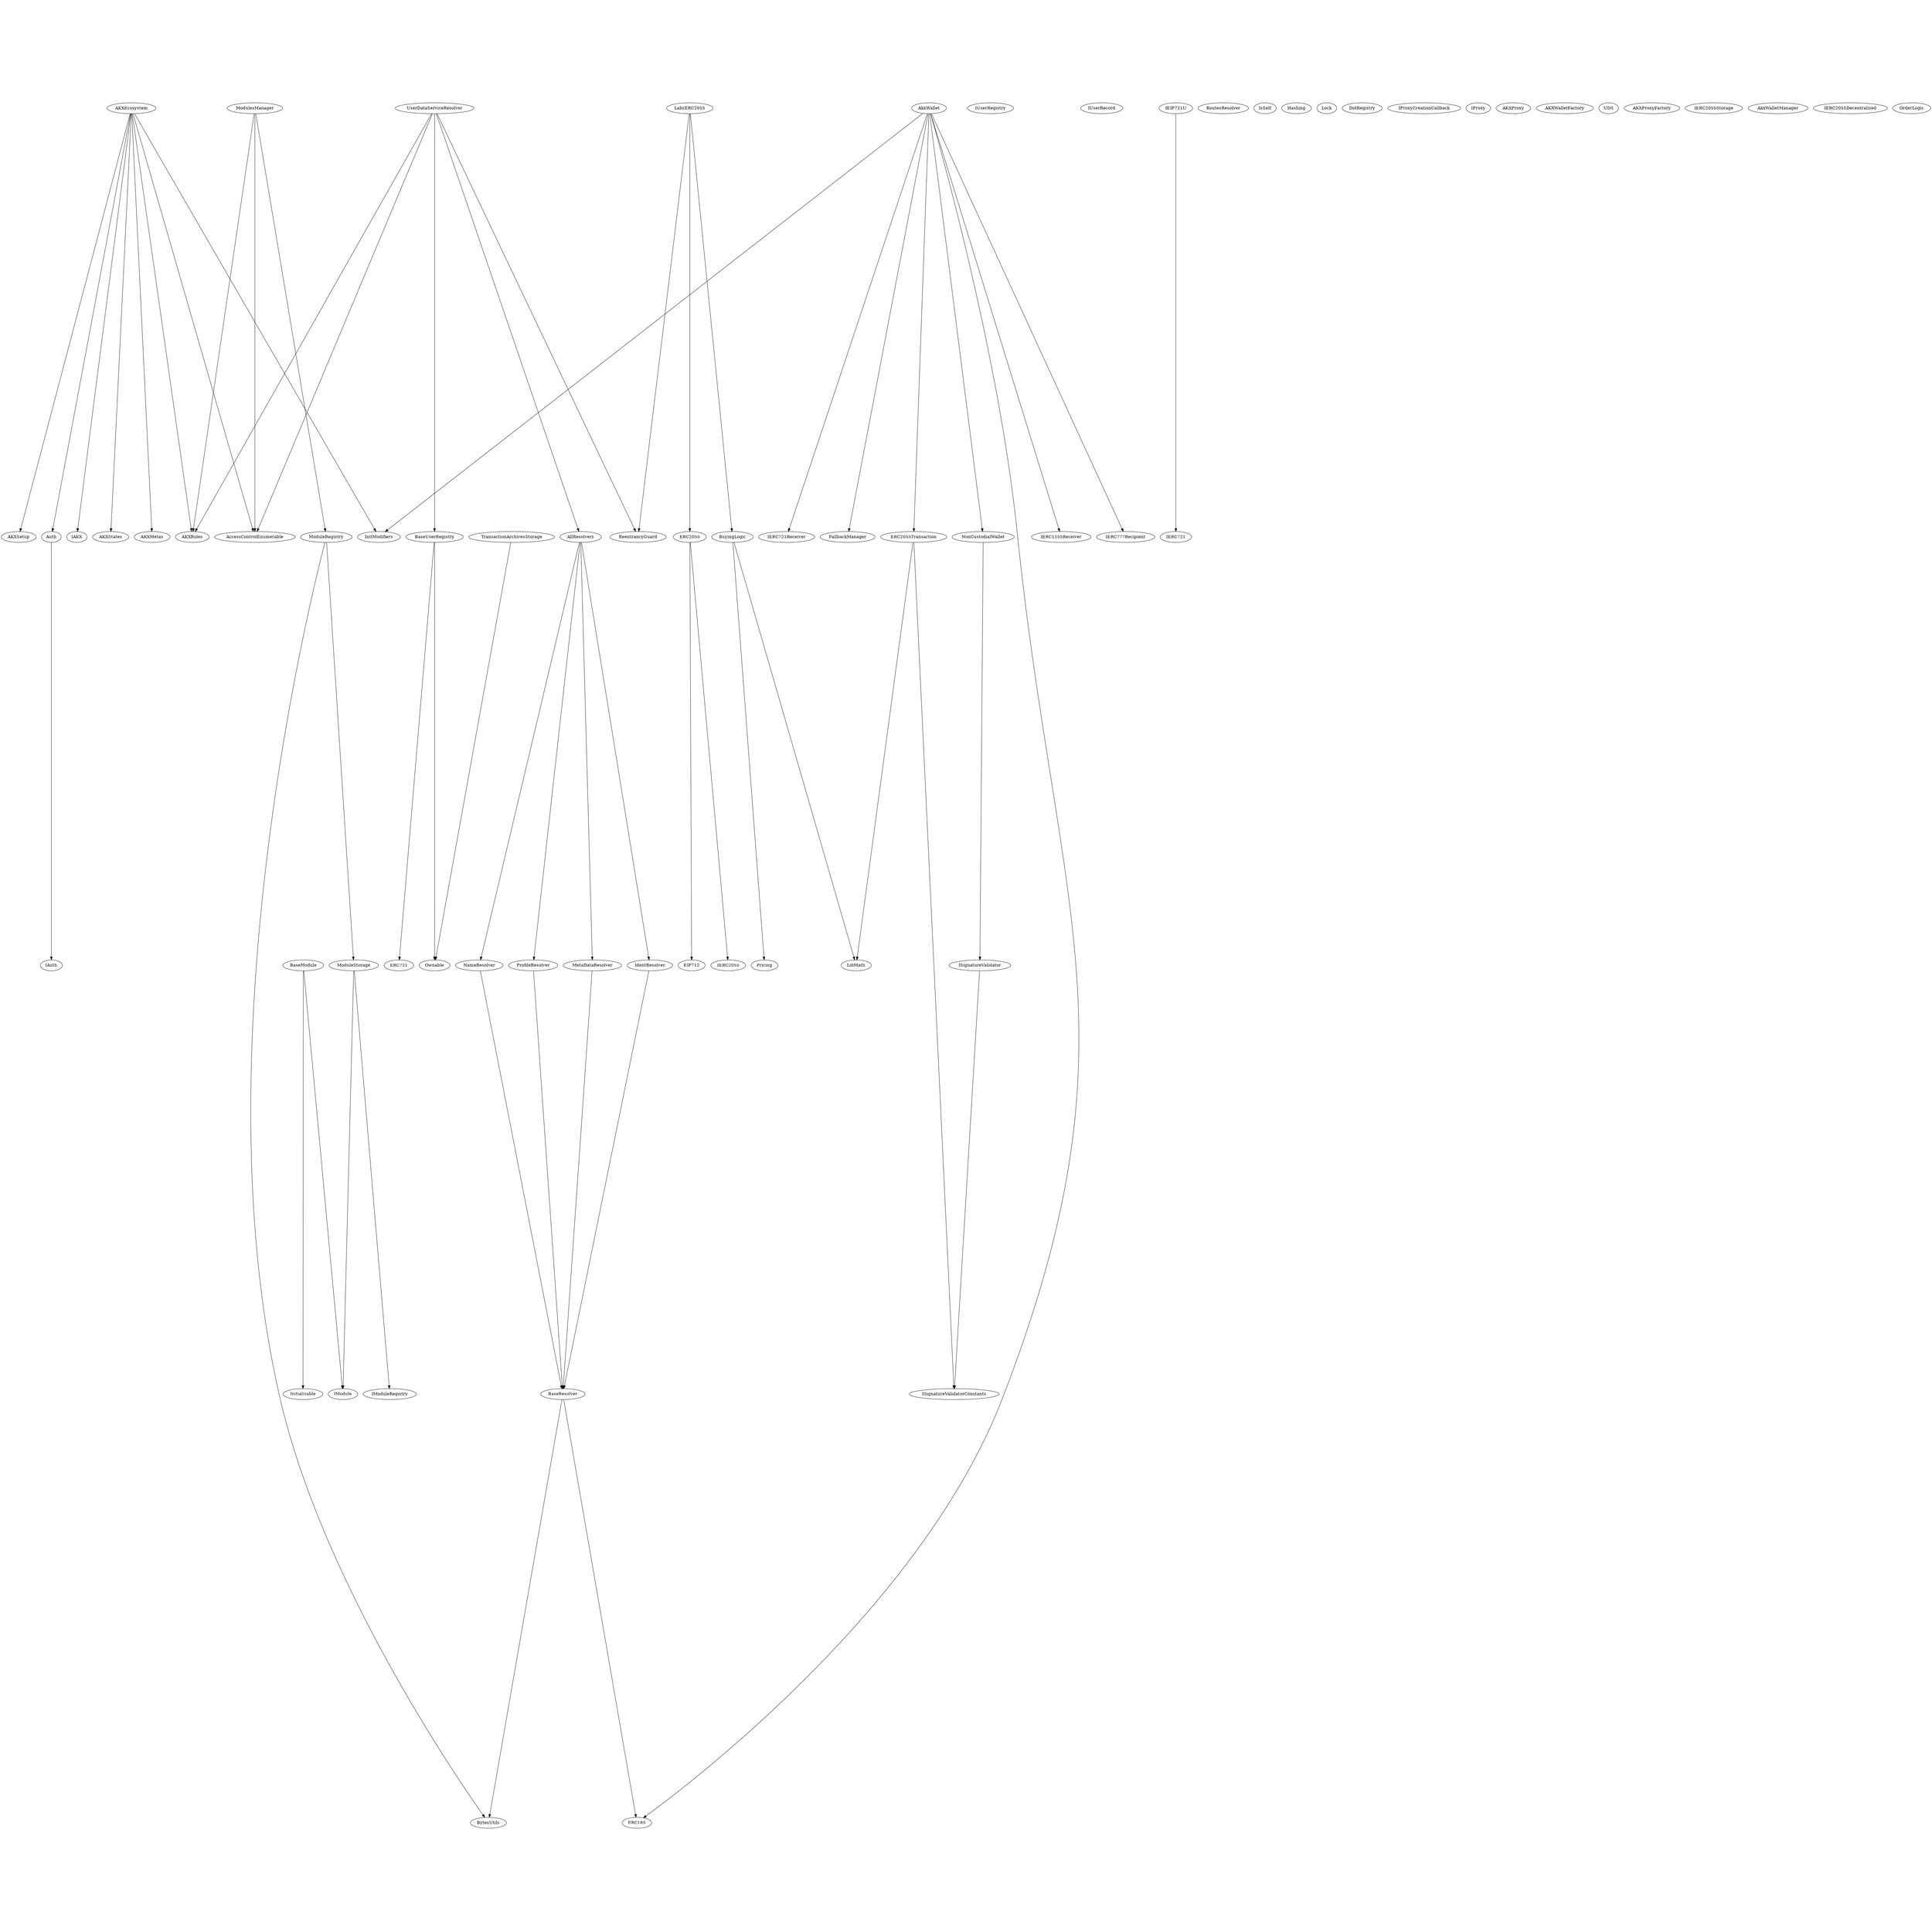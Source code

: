 digraph G {
  graph [ ratio = "auto", page = "40" ];
  "AKXMetas";
  "AKXSetup";
  "IUserRegistry";
  "IAuth";
  "IAKX";
  "IModule";
  "IModuleRegistry";
  "IUserRecord";
  "IEIP721U";
  "IERC721";
  "BaseUserRegistry";
  "ERC721";
  "Ownable";
  "NameResolver";
  "BaseResolver";
  "ProfileResolver";
  "MetaDataResolver";
  "AllResolvers";
  "IdentResolver";
  "ERC165";
  "BytesUtils";
  "RoutesResolver";
  "Pricing";
  "LabzERC2055";
  "ERC2055";
  "ReentrancyGuard";
  "BuyingLogic";
  "InitModifiers";
  "LibMath";
  "IsSelf";
  "Hashing";
  "AKXStates";
  "AKXEcosystem";
  "AKXRoles";
  "AccessControlEnumerable";
  "Auth";
  "Lock";
  "BaseModule";
  "Initializable";
  "DidRegistry";
  "IProxyCreationCallback";
  "IProxy";
  "AKXProxy";
  "AKXWalletFactory";
  "UserDataServiceResolver";
  "UDS";
  "ModulesManager";
  "ModuleRegistry";
  "AKXProxyFactory";
  "ModuleStorage";
  "IERC2055Storage";
  "AkxWallet";
  "NonCustodialWallet";
  "IERC1155Receiver";
  "IERC777Recipient";
  "IERC721Receiver";
  "ERC2055Transaction";
  "FallbackManager";
  "IERC2055";
  "AkxWalletManager";
  "EIP712";
  "IERC2055Decentralized";
  "ISignatureValidator";
  "ISignatureValidatorConstants";
  "OrderLogic";
  "TransactionArchivesStorage";
  "IEIP721U" -> "IERC721";
  "BaseUserRegistry" -> "ERC721";
  "BaseUserRegistry" -> "Ownable";
  "NameResolver" -> "BaseResolver";
  "ProfileResolver" -> "BaseResolver";
  "MetaDataResolver" -> "BaseResolver";
  "AllResolvers" -> "IdentResolver";
  "AllResolvers" -> "NameResolver";
  "AllResolvers" -> "ProfileResolver";
  "AllResolvers" -> "MetaDataResolver";
  "IdentResolver" -> "BaseResolver";
  "BaseResolver" -> "ERC165";
  "BaseResolver" -> "BytesUtils";
  "LabzERC2055" -> "ERC2055";
  "LabzERC2055" -> "ReentrancyGuard";
  "LabzERC2055" -> "BuyingLogic";
  "AKXEcosystem" -> "InitModifiers";
  "AKXEcosystem" -> "AKXSetup";
  "AKXEcosystem" -> "IAKX";
  "AKXEcosystem" -> "AKXStates";
  "AKXEcosystem" -> "AKXRoles";
  "AKXEcosystem" -> "AKXMetas";
  "AKXEcosystem" -> "AccessControlEnumerable";
  "AKXEcosystem" -> "Auth";
  "Auth" -> "IAuth";
  "BaseModule" -> "IModule";
  "BaseModule" -> "Initializable";
  "UserDataServiceResolver" -> "AllResolvers";
  "UserDataServiceResolver" -> "AccessControlEnumerable";
  "UserDataServiceResolver" -> "BaseUserRegistry";
  "UserDataServiceResolver" -> "ReentrancyGuard";
  "UserDataServiceResolver" -> "AKXRoles";
  "ModulesManager" -> "ModuleRegistry";
  "ModulesManager" -> "AKXRoles";
  "ModulesManager" -> "AccessControlEnumerable";
  "ModuleRegistry" -> "ModuleStorage";
  "ModuleRegistry" -> "BytesUtils";
  "ModuleStorage" -> "IModule";
  "ModuleStorage" -> "IModuleRegistry";
  "AkxWallet" -> "ERC165";
  "AkxWallet" -> "NonCustodialWallet";
  "AkxWallet" -> "IERC1155Receiver";
  "AkxWallet" -> "IERC777Recipient";
  "AkxWallet" -> "IERC721Receiver";
  "AkxWallet" -> "InitModifiers";
  "AkxWallet" -> "ERC2055Transaction";
  "AkxWallet" -> "FallbackManager";
  "ERC2055" -> "IERC2055";
  "ERC2055" -> "EIP712";
  "NonCustodialWallet" -> "ISignatureValidator";
  "ISignatureValidator" -> "ISignatureValidatorConstants";
  "BuyingLogic" -> "Pricing";
  "BuyingLogic" -> "LibMath";
  "ERC2055Transaction" -> "ISignatureValidatorConstants";
  "ERC2055Transaction" -> "LibMath";
  "TransactionArchivesStorage" -> "Ownable";
}
